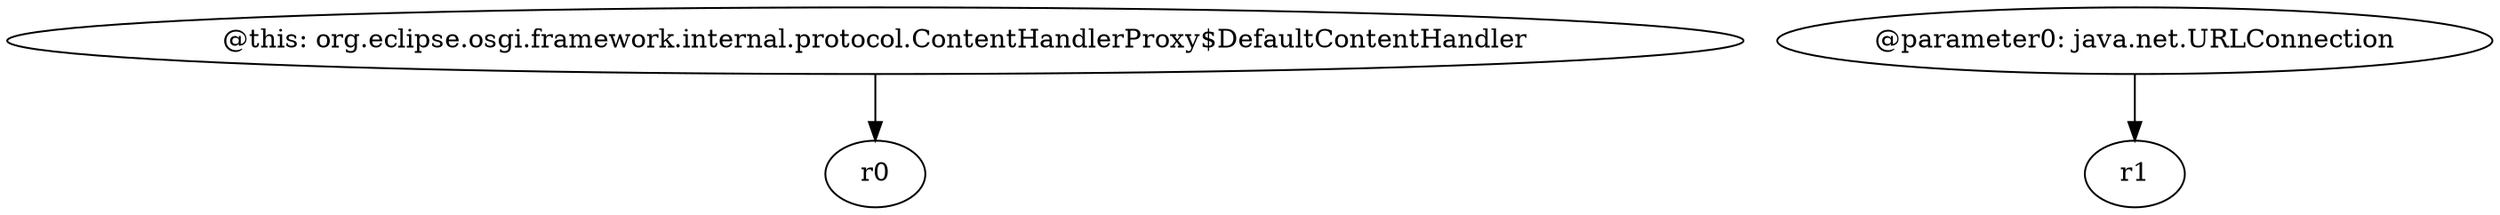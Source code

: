 digraph g {
0[label="@this: org.eclipse.osgi.framework.internal.protocol.ContentHandlerProxy$DefaultContentHandler"]
1[label="r0"]
0->1[label=""]
2[label="@parameter0: java.net.URLConnection"]
3[label="r1"]
2->3[label=""]
}